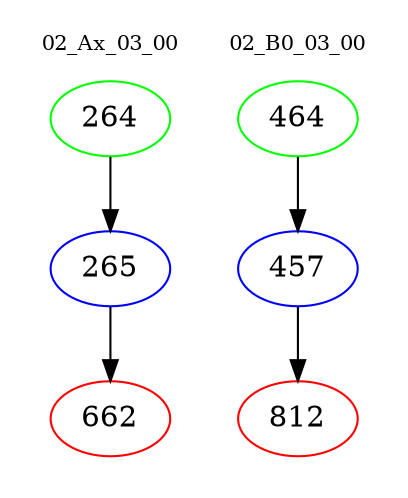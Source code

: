 digraph{
subgraph cluster_0 {
color = white
label = "02_Ax_03_00";
fontsize=10;
T0_264 [label="264", color="green"]
T0_264 -> T0_265 [color="black"]
T0_265 [label="265", color="blue"]
T0_265 -> T0_662 [color="black"]
T0_662 [label="662", color="red"]
}
subgraph cluster_1 {
color = white
label = "02_B0_03_00";
fontsize=10;
T1_464 [label="464", color="green"]
T1_464 -> T1_457 [color="black"]
T1_457 [label="457", color="blue"]
T1_457 -> T1_812 [color="black"]
T1_812 [label="812", color="red"]
}
}
